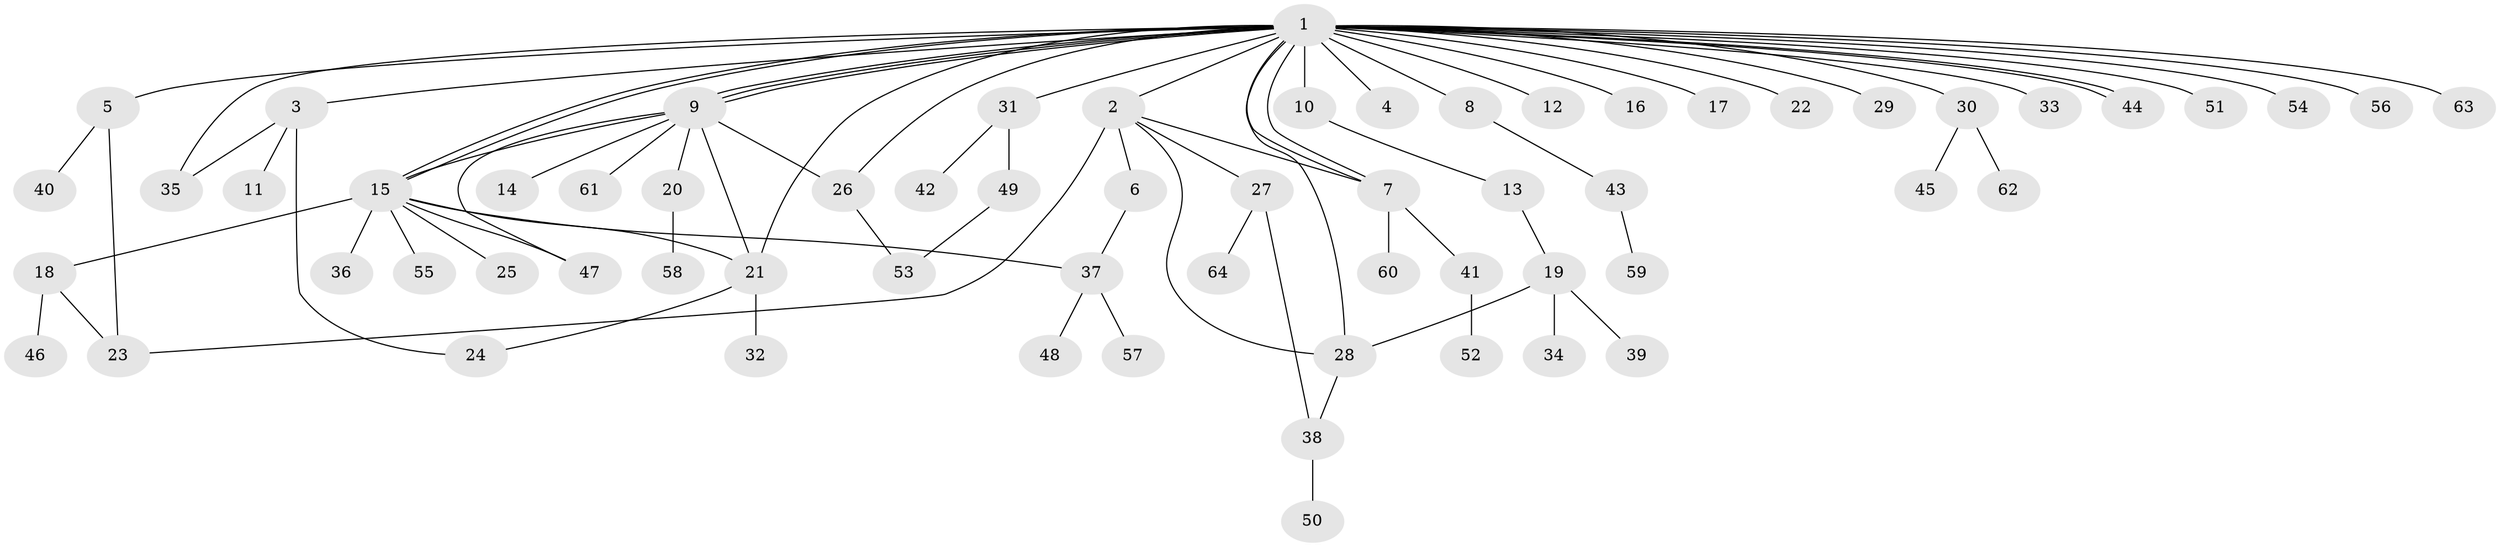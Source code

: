 // coarse degree distribution, {1: 0.75, 18: 0.03125, 2: 0.15625, 6: 0.03125, 10: 0.03125}
// Generated by graph-tools (version 1.1) at 2025/50/03/04/25 21:50:46]
// undirected, 64 vertices, 83 edges
graph export_dot {
graph [start="1"]
  node [color=gray90,style=filled];
  1;
  2;
  3;
  4;
  5;
  6;
  7;
  8;
  9;
  10;
  11;
  12;
  13;
  14;
  15;
  16;
  17;
  18;
  19;
  20;
  21;
  22;
  23;
  24;
  25;
  26;
  27;
  28;
  29;
  30;
  31;
  32;
  33;
  34;
  35;
  36;
  37;
  38;
  39;
  40;
  41;
  42;
  43;
  44;
  45;
  46;
  47;
  48;
  49;
  50;
  51;
  52;
  53;
  54;
  55;
  56;
  57;
  58;
  59;
  60;
  61;
  62;
  63;
  64;
  1 -- 2;
  1 -- 3;
  1 -- 4;
  1 -- 5;
  1 -- 7;
  1 -- 7;
  1 -- 8;
  1 -- 9;
  1 -- 9;
  1 -- 9;
  1 -- 10;
  1 -- 12;
  1 -- 15;
  1 -- 15;
  1 -- 16;
  1 -- 17;
  1 -- 21;
  1 -- 22;
  1 -- 26;
  1 -- 28;
  1 -- 29;
  1 -- 30;
  1 -- 31;
  1 -- 33;
  1 -- 35;
  1 -- 44;
  1 -- 44;
  1 -- 51;
  1 -- 54;
  1 -- 56;
  1 -- 63;
  2 -- 6;
  2 -- 7;
  2 -- 23;
  2 -- 27;
  2 -- 28;
  3 -- 11;
  3 -- 24;
  3 -- 35;
  5 -- 23;
  5 -- 40;
  6 -- 37;
  7 -- 41;
  7 -- 60;
  8 -- 43;
  9 -- 14;
  9 -- 15;
  9 -- 20;
  9 -- 21;
  9 -- 26;
  9 -- 47;
  9 -- 61;
  10 -- 13;
  13 -- 19;
  15 -- 18;
  15 -- 21;
  15 -- 25;
  15 -- 36;
  15 -- 37;
  15 -- 47;
  15 -- 55;
  18 -- 23;
  18 -- 46;
  19 -- 28;
  19 -- 34;
  19 -- 39;
  20 -- 58;
  21 -- 24;
  21 -- 32;
  26 -- 53;
  27 -- 38;
  27 -- 64;
  28 -- 38;
  30 -- 45;
  30 -- 62;
  31 -- 42;
  31 -- 49;
  37 -- 48;
  37 -- 57;
  38 -- 50;
  41 -- 52;
  43 -- 59;
  49 -- 53;
}
